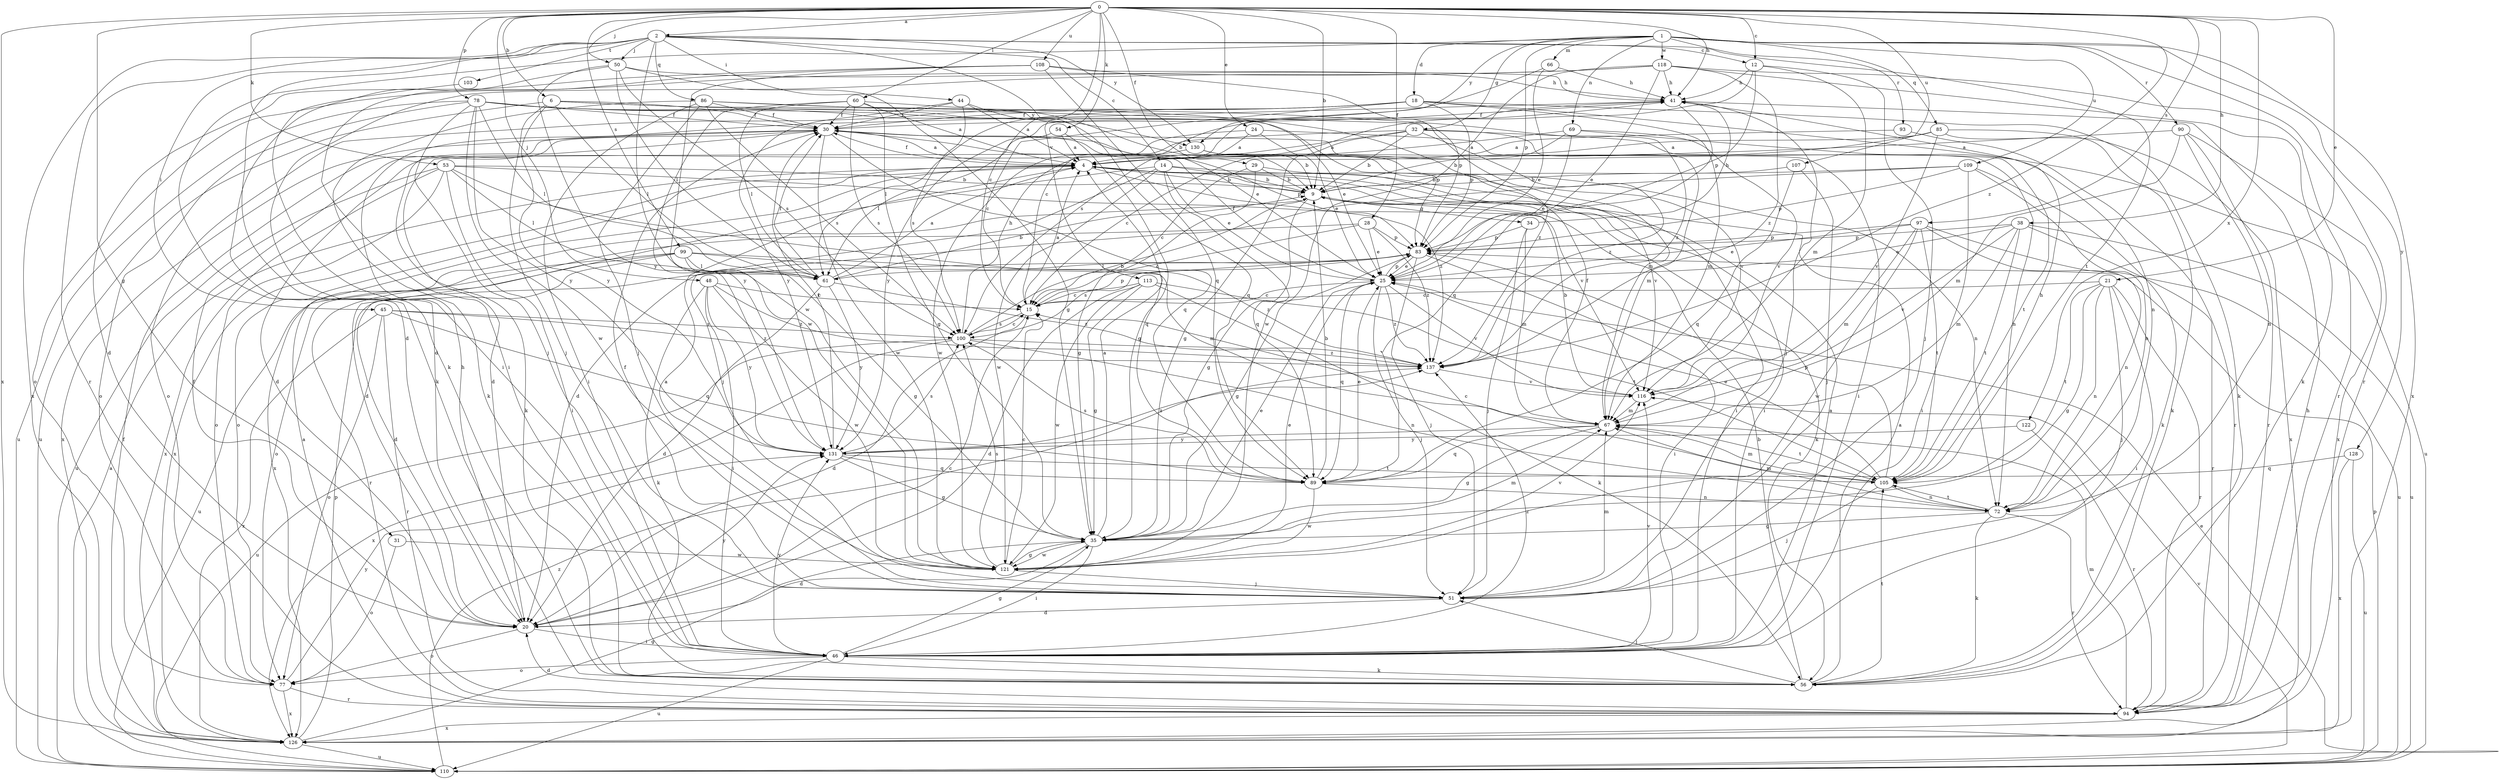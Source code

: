 strict digraph  {
0;
1;
2;
4;
6;
9;
12;
14;
15;
18;
20;
21;
24;
25;
28;
29;
30;
31;
32;
34;
35;
38;
41;
44;
45;
46;
48;
50;
51;
53;
54;
56;
60;
61;
66;
67;
69;
72;
77;
78;
83;
85;
86;
89;
90;
93;
94;
97;
99;
100;
103;
105;
107;
108;
109;
110;
113;
116;
118;
121;
122;
126;
128;
130;
131;
137;
0 -> 2  [label=a];
0 -> 6  [label=b];
0 -> 9  [label=b];
0 -> 12  [label=c];
0 -> 21  [label=e];
0 -> 24  [label=e];
0 -> 28  [label=f];
0 -> 29  [label=f];
0 -> 31  [label=g];
0 -> 38  [label=h];
0 -> 41  [label=h];
0 -> 48  [label=j];
0 -> 50  [label=j];
0 -> 53  [label=k];
0 -> 54  [label=k];
0 -> 60  [label=l];
0 -> 78  [label=p];
0 -> 97  [label=s];
0 -> 99  [label=s];
0 -> 107  [label=u];
0 -> 108  [label=u];
0 -> 113  [label=v];
0 -> 122  [label=x];
0 -> 126  [label=x];
0 -> 137  [label=z];
1 -> 18  [label=d];
1 -> 20  [label=d];
1 -> 32  [label=g];
1 -> 66  [label=m];
1 -> 69  [label=n];
1 -> 83  [label=p];
1 -> 85  [label=q];
1 -> 90  [label=r];
1 -> 93  [label=r];
1 -> 94  [label=r];
1 -> 109  [label=u];
1 -> 118  [label=w];
1 -> 126  [label=x];
1 -> 128  [label=y];
1 -> 130  [label=y];
2 -> 12  [label=c];
2 -> 14  [label=c];
2 -> 15  [label=c];
2 -> 44  [label=i];
2 -> 45  [label=i];
2 -> 50  [label=j];
2 -> 56  [label=k];
2 -> 86  [label=q];
2 -> 94  [label=r];
2 -> 103  [label=t];
2 -> 105  [label=t];
2 -> 121  [label=w];
2 -> 126  [label=x];
2 -> 130  [label=y];
4 -> 9  [label=b];
4 -> 30  [label=f];
4 -> 46  [label=i];
4 -> 72  [label=n];
4 -> 77  [label=o];
4 -> 126  [label=x];
4 -> 137  [label=z];
6 -> 30  [label=f];
6 -> 51  [label=j];
6 -> 61  [label=l];
6 -> 67  [label=m];
6 -> 110  [label=u];
6 -> 130  [label=y];
6 -> 131  [label=y];
9 -> 34  [label=g];
9 -> 35  [label=g];
9 -> 56  [label=k];
9 -> 126  [label=x];
12 -> 41  [label=h];
12 -> 51  [label=j];
12 -> 67  [label=m];
12 -> 83  [label=p];
12 -> 100  [label=s];
14 -> 9  [label=b];
14 -> 20  [label=d];
14 -> 25  [label=e];
14 -> 46  [label=i];
14 -> 51  [label=j];
14 -> 89  [label=q];
14 -> 121  [label=w];
15 -> 4  [label=a];
15 -> 20  [label=d];
15 -> 83  [label=p];
15 -> 100  [label=s];
18 -> 15  [label=c];
18 -> 30  [label=f];
18 -> 56  [label=k];
18 -> 61  [label=l];
18 -> 67  [label=m];
18 -> 72  [label=n];
18 -> 77  [label=o];
18 -> 83  [label=p];
20 -> 15  [label=c];
20 -> 30  [label=f];
20 -> 41  [label=h];
20 -> 46  [label=i];
20 -> 77  [label=o];
20 -> 131  [label=y];
21 -> 15  [label=c];
21 -> 35  [label=g];
21 -> 46  [label=i];
21 -> 51  [label=j];
21 -> 72  [label=n];
21 -> 94  [label=r];
21 -> 105  [label=t];
24 -> 4  [label=a];
24 -> 20  [label=d];
24 -> 25  [label=e];
24 -> 46  [label=i];
25 -> 15  [label=c];
25 -> 30  [label=f];
25 -> 51  [label=j];
25 -> 83  [label=p];
25 -> 89  [label=q];
25 -> 116  [label=v];
25 -> 137  [label=z];
28 -> 15  [label=c];
28 -> 25  [label=e];
28 -> 77  [label=o];
28 -> 83  [label=p];
28 -> 137  [label=z];
29 -> 9  [label=b];
29 -> 15  [label=c];
29 -> 35  [label=g];
29 -> 116  [label=v];
30 -> 4  [label=a];
30 -> 56  [label=k];
30 -> 72  [label=n];
30 -> 83  [label=p];
30 -> 89  [label=q];
30 -> 121  [label=w];
30 -> 126  [label=x];
31 -> 77  [label=o];
31 -> 121  [label=w];
32 -> 4  [label=a];
32 -> 9  [label=b];
32 -> 20  [label=d];
32 -> 35  [label=g];
32 -> 67  [label=m];
32 -> 105  [label=t];
32 -> 137  [label=z];
34 -> 41  [label=h];
34 -> 51  [label=j];
34 -> 67  [label=m];
34 -> 83  [label=p];
35 -> 4  [label=a];
35 -> 20  [label=d];
35 -> 25  [label=e];
35 -> 46  [label=i];
35 -> 67  [label=m];
35 -> 121  [label=w];
38 -> 25  [label=e];
38 -> 67  [label=m];
38 -> 83  [label=p];
38 -> 94  [label=r];
38 -> 105  [label=t];
38 -> 110  [label=u];
38 -> 116  [label=v];
41 -> 30  [label=f];
41 -> 51  [label=j];
41 -> 89  [label=q];
41 -> 131  [label=y];
44 -> 4  [label=a];
44 -> 30  [label=f];
44 -> 89  [label=q];
44 -> 100  [label=s];
44 -> 131  [label=y];
45 -> 77  [label=o];
45 -> 89  [label=q];
45 -> 94  [label=r];
45 -> 100  [label=s];
45 -> 126  [label=x];
45 -> 137  [label=z];
46 -> 4  [label=a];
46 -> 35  [label=g];
46 -> 56  [label=k];
46 -> 77  [label=o];
46 -> 110  [label=u];
46 -> 116  [label=v];
46 -> 131  [label=y];
46 -> 137  [label=z];
48 -> 15  [label=c];
48 -> 46  [label=i];
48 -> 56  [label=k];
48 -> 121  [label=w];
48 -> 131  [label=y];
48 -> 137  [label=z];
50 -> 35  [label=g];
50 -> 41  [label=h];
50 -> 56  [label=k];
50 -> 61  [label=l];
50 -> 100  [label=s];
50 -> 131  [label=y];
51 -> 4  [label=a];
51 -> 20  [label=d];
51 -> 30  [label=f];
51 -> 67  [label=m];
53 -> 9  [label=b];
53 -> 46  [label=i];
53 -> 61  [label=l];
53 -> 77  [label=o];
53 -> 89  [label=q];
53 -> 110  [label=u];
53 -> 116  [label=v];
53 -> 126  [label=x];
54 -> 4  [label=a];
54 -> 35  [label=g];
54 -> 61  [label=l];
56 -> 4  [label=a];
56 -> 9  [label=b];
56 -> 51  [label=j];
56 -> 105  [label=t];
60 -> 4  [label=a];
60 -> 9  [label=b];
60 -> 30  [label=f];
60 -> 35  [label=g];
60 -> 61  [label=l];
60 -> 100  [label=s];
60 -> 131  [label=y];
61 -> 4  [label=a];
61 -> 9  [label=b];
61 -> 20  [label=d];
61 -> 30  [label=f];
61 -> 131  [label=y];
61 -> 137  [label=z];
66 -> 15  [label=c];
66 -> 25  [label=e];
66 -> 41  [label=h];
67 -> 30  [label=f];
67 -> 35  [label=g];
67 -> 89  [label=q];
67 -> 105  [label=t];
67 -> 131  [label=y];
69 -> 4  [label=a];
69 -> 15  [label=c];
69 -> 25  [label=e];
69 -> 110  [label=u];
69 -> 116  [label=v];
72 -> 35  [label=g];
72 -> 56  [label=k];
72 -> 67  [label=m];
72 -> 94  [label=r];
72 -> 105  [label=t];
77 -> 94  [label=r];
77 -> 126  [label=x];
77 -> 131  [label=y];
78 -> 25  [label=e];
78 -> 30  [label=f];
78 -> 51  [label=j];
78 -> 61  [label=l];
78 -> 77  [label=o];
78 -> 83  [label=p];
78 -> 110  [label=u];
78 -> 121  [label=w];
78 -> 131  [label=y];
78 -> 137  [label=z];
83 -> 25  [label=e];
83 -> 35  [label=g];
83 -> 46  [label=i];
83 -> 51  [label=j];
83 -> 61  [label=l];
83 -> 100  [label=s];
85 -> 4  [label=a];
85 -> 9  [label=b];
85 -> 56  [label=k];
85 -> 116  [label=v];
85 -> 126  [label=x];
86 -> 25  [label=e];
86 -> 30  [label=f];
86 -> 46  [label=i];
86 -> 51  [label=j];
86 -> 56  [label=k];
86 -> 100  [label=s];
86 -> 137  [label=z];
89 -> 9  [label=b];
89 -> 25  [label=e];
89 -> 72  [label=n];
89 -> 100  [label=s];
89 -> 121  [label=w];
90 -> 4  [label=a];
90 -> 67  [label=m];
90 -> 72  [label=n];
90 -> 94  [label=r];
90 -> 126  [label=x];
93 -> 4  [label=a];
93 -> 94  [label=r];
94 -> 4  [label=a];
94 -> 20  [label=d];
94 -> 41  [label=h];
94 -> 67  [label=m];
94 -> 126  [label=x];
97 -> 25  [label=e];
97 -> 67  [label=m];
97 -> 72  [label=n];
97 -> 83  [label=p];
97 -> 105  [label=t];
97 -> 110  [label=u];
97 -> 121  [label=w];
99 -> 20  [label=d];
99 -> 35  [label=g];
99 -> 61  [label=l];
99 -> 67  [label=m];
99 -> 94  [label=r];
99 -> 110  [label=u];
99 -> 137  [label=z];
100 -> 9  [label=b];
100 -> 15  [label=c];
100 -> 41  [label=h];
100 -> 72  [label=n];
100 -> 110  [label=u];
100 -> 126  [label=x];
100 -> 137  [label=z];
103 -> 46  [label=i];
105 -> 15  [label=c];
105 -> 25  [label=e];
105 -> 41  [label=h];
105 -> 51  [label=j];
105 -> 67  [label=m];
105 -> 72  [label=n];
105 -> 83  [label=p];
107 -> 9  [label=b];
107 -> 51  [label=j];
107 -> 89  [label=q];
108 -> 20  [label=d];
108 -> 41  [label=h];
108 -> 46  [label=i];
108 -> 83  [label=p];
108 -> 89  [label=q];
108 -> 121  [label=w];
109 -> 9  [label=b];
109 -> 20  [label=d];
109 -> 46  [label=i];
109 -> 56  [label=k];
109 -> 72  [label=n];
109 -> 83  [label=p];
110 -> 4  [label=a];
110 -> 25  [label=e];
110 -> 83  [label=p];
110 -> 116  [label=v];
110 -> 137  [label=z];
113 -> 15  [label=c];
113 -> 20  [label=d];
113 -> 35  [label=g];
113 -> 56  [label=k];
113 -> 105  [label=t];
113 -> 121  [label=w];
116 -> 9  [label=b];
116 -> 67  [label=m];
118 -> 20  [label=d];
118 -> 25  [label=e];
118 -> 41  [label=h];
118 -> 56  [label=k];
118 -> 77  [label=o];
118 -> 94  [label=r];
118 -> 121  [label=w];
118 -> 137  [label=z];
121 -> 15  [label=c];
121 -> 25  [label=e];
121 -> 35  [label=g];
121 -> 51  [label=j];
121 -> 100  [label=s];
121 -> 116  [label=v];
122 -> 94  [label=r];
122 -> 131  [label=y];
126 -> 30  [label=f];
126 -> 35  [label=g];
126 -> 83  [label=p];
126 -> 110  [label=u];
128 -> 89  [label=q];
128 -> 110  [label=u];
128 -> 126  [label=x];
130 -> 9  [label=b];
130 -> 116  [label=v];
130 -> 121  [label=w];
131 -> 30  [label=f];
131 -> 35  [label=g];
131 -> 89  [label=q];
131 -> 100  [label=s];
131 -> 105  [label=t];
131 -> 137  [label=z];
137 -> 116  [label=v];
}
